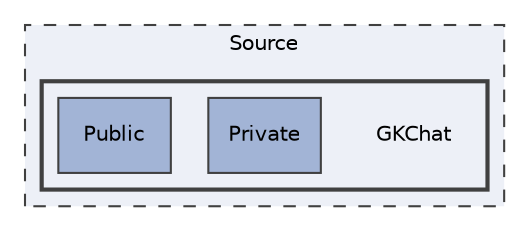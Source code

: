 digraph "Source/GKChat"
{
 // LATEX_PDF_SIZE
  edge [fontname="Helvetica",fontsize="10",labelfontname="Helvetica",labelfontsize="10"];
  node [fontname="Helvetica",fontsize="10",shape=record];
  compound=true
  subgraph clusterdir_74389ed8173ad57b461b9d623a1f3867 {
    graph [ bgcolor="#edf0f7", pencolor="grey25", style="filled,dashed,", label="Source", fontname="Helvetica", fontsize="10", URL="dir_74389ed8173ad57b461b9d623a1f3867.html"]
  subgraph clusterdir_13381b2a03fca14506eac55d9e718e31 {
    graph [ bgcolor="#edf0f7", pencolor="grey25", style="filled,bold,", label="", fontname="Helvetica", fontsize="10", URL="dir_13381b2a03fca14506eac55d9e718e31.html"]
    dir_13381b2a03fca14506eac55d9e718e31 [shape=plaintext, label="GKChat"];
  dir_bcbba7696eec6731349dc6a5bfbeb1ae [shape=box, label="Private", style="filled,", fillcolor="#a2b4d6", color="grey25", URL="dir_bcbba7696eec6731349dc6a5bfbeb1ae.html"];
  dir_698932f9d131cb4341d785fb67dc6e9b [shape=box, label="Public", style="filled,", fillcolor="#a2b4d6", color="grey25", URL="dir_698932f9d131cb4341d785fb67dc6e9b.html"];
  }
  }
}
